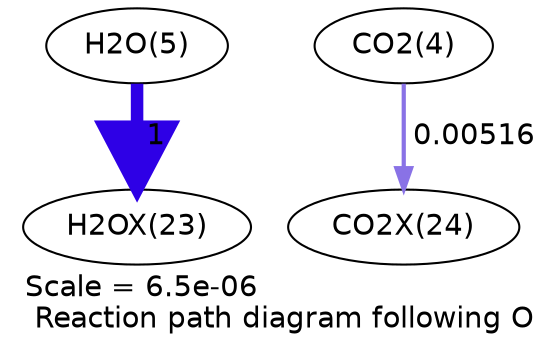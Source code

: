 digraph reaction_paths {
center=1;
s7 -> s26[fontname="Helvetica", penwidth=6, arrowsize=3, color="0.7, 1.5, 0.9"
, label=" 1"];
s6 -> s27[fontname="Helvetica", penwidth=2.02, arrowsize=1.01, color="0.7, 0.505, 0.9"
, label=" 0.00516"];
s6 [ fontname="Helvetica", label="CO2(4)"];
s7 [ fontname="Helvetica", label="H2O(5)"];
s26 [ fontname="Helvetica", label="H2OX(23)"];
s27 [ fontname="Helvetica", label="CO2X(24)"];
 label = "Scale = 6.5e-06\l Reaction path diagram following O";
 fontname = "Helvetica";
}
